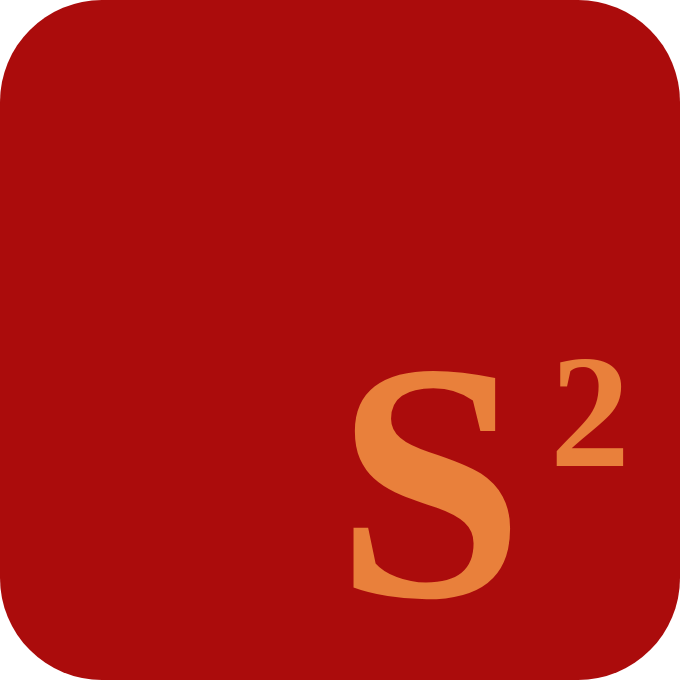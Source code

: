 <mxfile version="14.5.1" type="device"><diagram id="W6BG0ka9bdK7C0YRBd50" name="第 1 页"><mxGraphModel dx="1106" dy="997" grid="1" gridSize="10" guides="1" tooltips="1" connect="1" arrows="1" fold="1" page="1" pageScale="1" pageWidth="2339" pageHeight="3300" math="0" shadow="0"><root><mxCell id="0"/><mxCell id="1" parent="0"/><mxCell id="UUDkDMDTVArWqZ781q8O-1" value="" style="rounded=1;whiteSpace=wrap;html=1;fontFamily=Helvetica;strokeColor=none;fontColor=#ab0c0c;fillColor=#ab0c0c;" parent="1" vertex="1"><mxGeometry x="180" y="350" width="340" height="340" as="geometry"/></mxCell><mxCell id="UUDkDMDTVArWqZ781q8O-2" value="S" style="text;html=1;align=center;verticalAlign=middle;whiteSpace=wrap;rounded=0;fontSize=170;fontFamily=Lucida Console;fontStyle=1;fontColor=#e9803b;" parent="1" vertex="1"><mxGeometry x="340" y="510" width="110" height="160" as="geometry"/></mxCell><mxCell id="UUDkDMDTVArWqZ781q8O-3" value="2" style="text;html=1;align=center;verticalAlign=middle;whiteSpace=wrap;rounded=0;fontSize=80;fontFamily=Lucida Console;fontStyle=1;fontColor=#e9803b;" parent="1" vertex="1"><mxGeometry x="430" y="510" width="90" height="90" as="geometry"/></mxCell></root></mxGraphModel></diagram></mxfile>